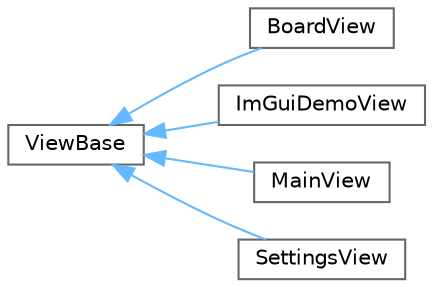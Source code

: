 digraph "Graphical Class Hierarchy"
{
 // LATEX_PDF_SIZE
  bgcolor="transparent";
  edge [fontname=Helvetica,fontsize=10,labelfontname=Helvetica,labelfontsize=10];
  node [fontname=Helvetica,fontsize=10,shape=box,height=0.2,width=0.4];
  rankdir="LR";
  Node0 [id="Node000000",label="ViewBase",height=0.2,width=0.4,color="grey40", fillcolor="white", style="filled",URL="$classViewBase.html",tooltip="Virtual class for a view (managed by App class)"];
  Node0 -> Node1 [id="edge19_Node000000_Node000001",dir="back",color="steelblue1",style="solid",tooltip=" "];
  Node1 [id="Node000001",label="BoardView",height=0.2,width=0.4,color="grey40", fillcolor="white", style="filled",URL="$classBoardView.html",tooltip="View displaying a board's content."];
  Node0 -> Node2 [id="edge20_Node000000_Node000002",dir="back",color="steelblue1",style="solid",tooltip=" "];
  Node2 [id="Node000002",label="ImGuiDemoView",height=0.2,width=0.4,color="grey40", fillcolor="white", style="filled",URL="$classImGuiDemoView.html",tooltip=" "];
  Node0 -> Node3 [id="edge21_Node000000_Node000003",dir="back",color="steelblue1",style="solid",tooltip=" "];
  Node3 [id="Node000003",label="MainView",height=0.2,width=0.4,color="grey40", fillcolor="white", style="filled",URL="$classMainView.html",tooltip="View displaying a board's content."];
  Node0 -> Node4 [id="edge22_Node000000_Node000004",dir="back",color="steelblue1",style="solid",tooltip=" "];
  Node4 [id="Node000004",label="SettingsView",height=0.2,width=0.4,color="grey40", fillcolor="white", style="filled",URL="$classSettingsView.html",tooltip="View displaying application settings."];
}
